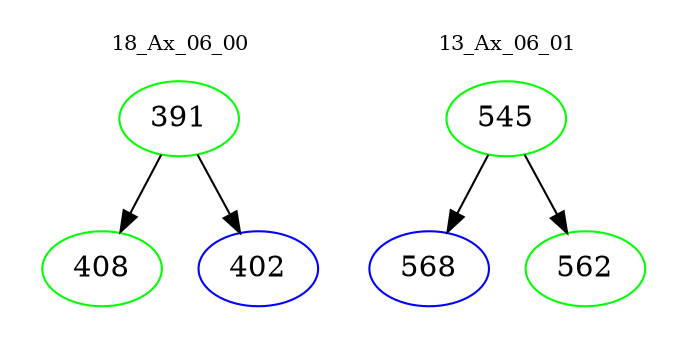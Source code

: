 digraph{
subgraph cluster_0 {
color = white
label = "18_Ax_06_00";
fontsize=10;
T0_391 [label="391", color="green"]
T0_391 -> T0_408 [color="black"]
T0_408 [label="408", color="green"]
T0_391 -> T0_402 [color="black"]
T0_402 [label="402", color="blue"]
}
subgraph cluster_1 {
color = white
label = "13_Ax_06_01";
fontsize=10;
T1_545 [label="545", color="green"]
T1_545 -> T1_568 [color="black"]
T1_568 [label="568", color="blue"]
T1_545 -> T1_562 [color="black"]
T1_562 [label="562", color="green"]
}
}
